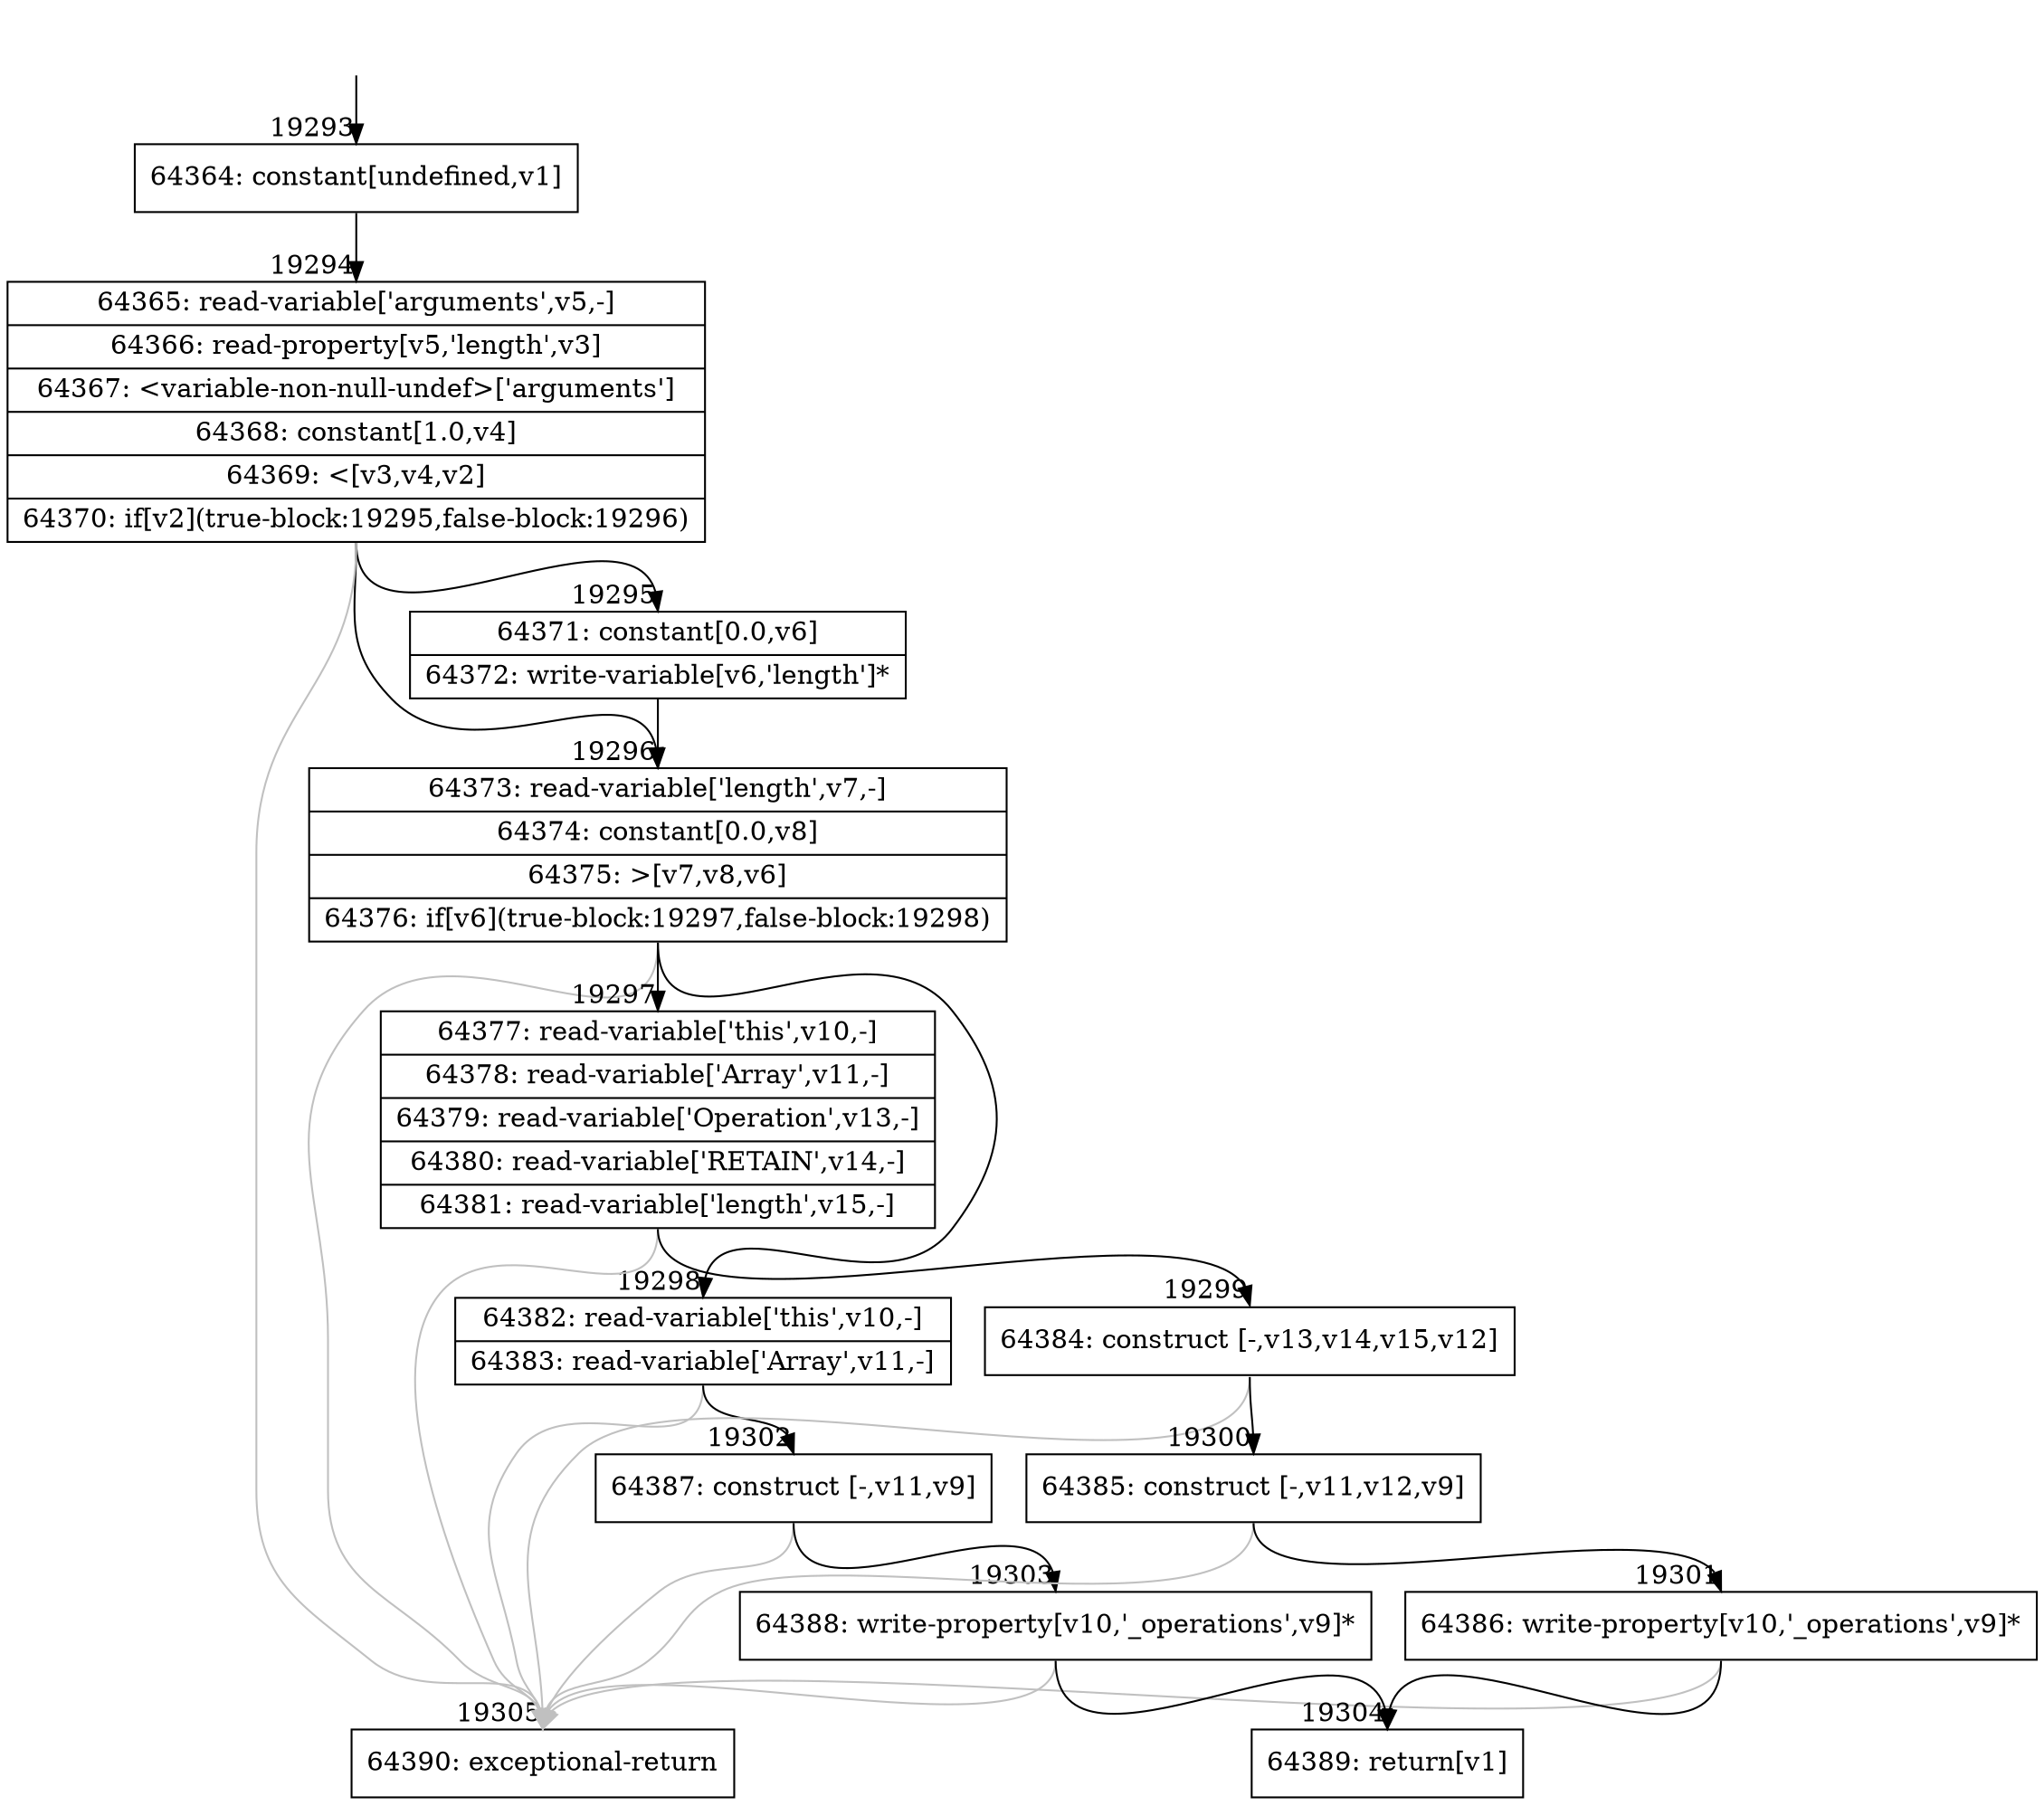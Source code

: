 digraph {
rankdir="TD"
BB_entry1662[shape=none,label=""];
BB_entry1662 -> BB19293 [tailport=s, headport=n, headlabel="    19293"]
BB19293 [shape=record label="{64364: constant[undefined,v1]}" ] 
BB19293 -> BB19294 [tailport=s, headport=n, headlabel="      19294"]
BB19294 [shape=record label="{64365: read-variable['arguments',v5,-]|64366: read-property[v5,'length',v3]|64367: \<variable-non-null-undef\>['arguments']|64368: constant[1.0,v4]|64369: \<[v3,v4,v2]|64370: if[v2](true-block:19295,false-block:19296)}" ] 
BB19294 -> BB19295 [tailport=s, headport=n, headlabel="      19295"]
BB19294 -> BB19296 [tailport=s, headport=n, headlabel="      19296"]
BB19294 -> BB19305 [tailport=s, headport=n, color=gray, headlabel="      19305"]
BB19295 [shape=record label="{64371: constant[0.0,v6]|64372: write-variable[v6,'length']*}" ] 
BB19295 -> BB19296 [tailport=s, headport=n]
BB19296 [shape=record label="{64373: read-variable['length',v7,-]|64374: constant[0.0,v8]|64375: \>[v7,v8,v6]|64376: if[v6](true-block:19297,false-block:19298)}" ] 
BB19296 -> BB19297 [tailport=s, headport=n, headlabel="      19297"]
BB19296 -> BB19298 [tailport=s, headport=n, headlabel="      19298"]
BB19296 -> BB19305 [tailport=s, headport=n, color=gray]
BB19297 [shape=record label="{64377: read-variable['this',v10,-]|64378: read-variable['Array',v11,-]|64379: read-variable['Operation',v13,-]|64380: read-variable['RETAIN',v14,-]|64381: read-variable['length',v15,-]}" ] 
BB19297 -> BB19299 [tailport=s, headport=n, headlabel="      19299"]
BB19297 -> BB19305 [tailport=s, headport=n, color=gray]
BB19298 [shape=record label="{64382: read-variable['this',v10,-]|64383: read-variable['Array',v11,-]}" ] 
BB19298 -> BB19302 [tailport=s, headport=n, headlabel="      19302"]
BB19298 -> BB19305 [tailport=s, headport=n, color=gray]
BB19299 [shape=record label="{64384: construct [-,v13,v14,v15,v12]}" ] 
BB19299 -> BB19300 [tailport=s, headport=n, headlabel="      19300"]
BB19299 -> BB19305 [tailport=s, headport=n, color=gray]
BB19300 [shape=record label="{64385: construct [-,v11,v12,v9]}" ] 
BB19300 -> BB19301 [tailport=s, headport=n, headlabel="      19301"]
BB19300 -> BB19305 [tailport=s, headport=n, color=gray]
BB19301 [shape=record label="{64386: write-property[v10,'_operations',v9]*}" ] 
BB19301 -> BB19304 [tailport=s, headport=n, headlabel="      19304"]
BB19301 -> BB19305 [tailport=s, headport=n, color=gray]
BB19302 [shape=record label="{64387: construct [-,v11,v9]}" ] 
BB19302 -> BB19303 [tailport=s, headport=n, headlabel="      19303"]
BB19302 -> BB19305 [tailport=s, headport=n, color=gray]
BB19303 [shape=record label="{64388: write-property[v10,'_operations',v9]*}" ] 
BB19303 -> BB19304 [tailport=s, headport=n]
BB19303 -> BB19305 [tailport=s, headport=n, color=gray]
BB19304 [shape=record label="{64389: return[v1]}" ] 
BB19305 [shape=record label="{64390: exceptional-return}" ] 
//#$~ 36164
}
